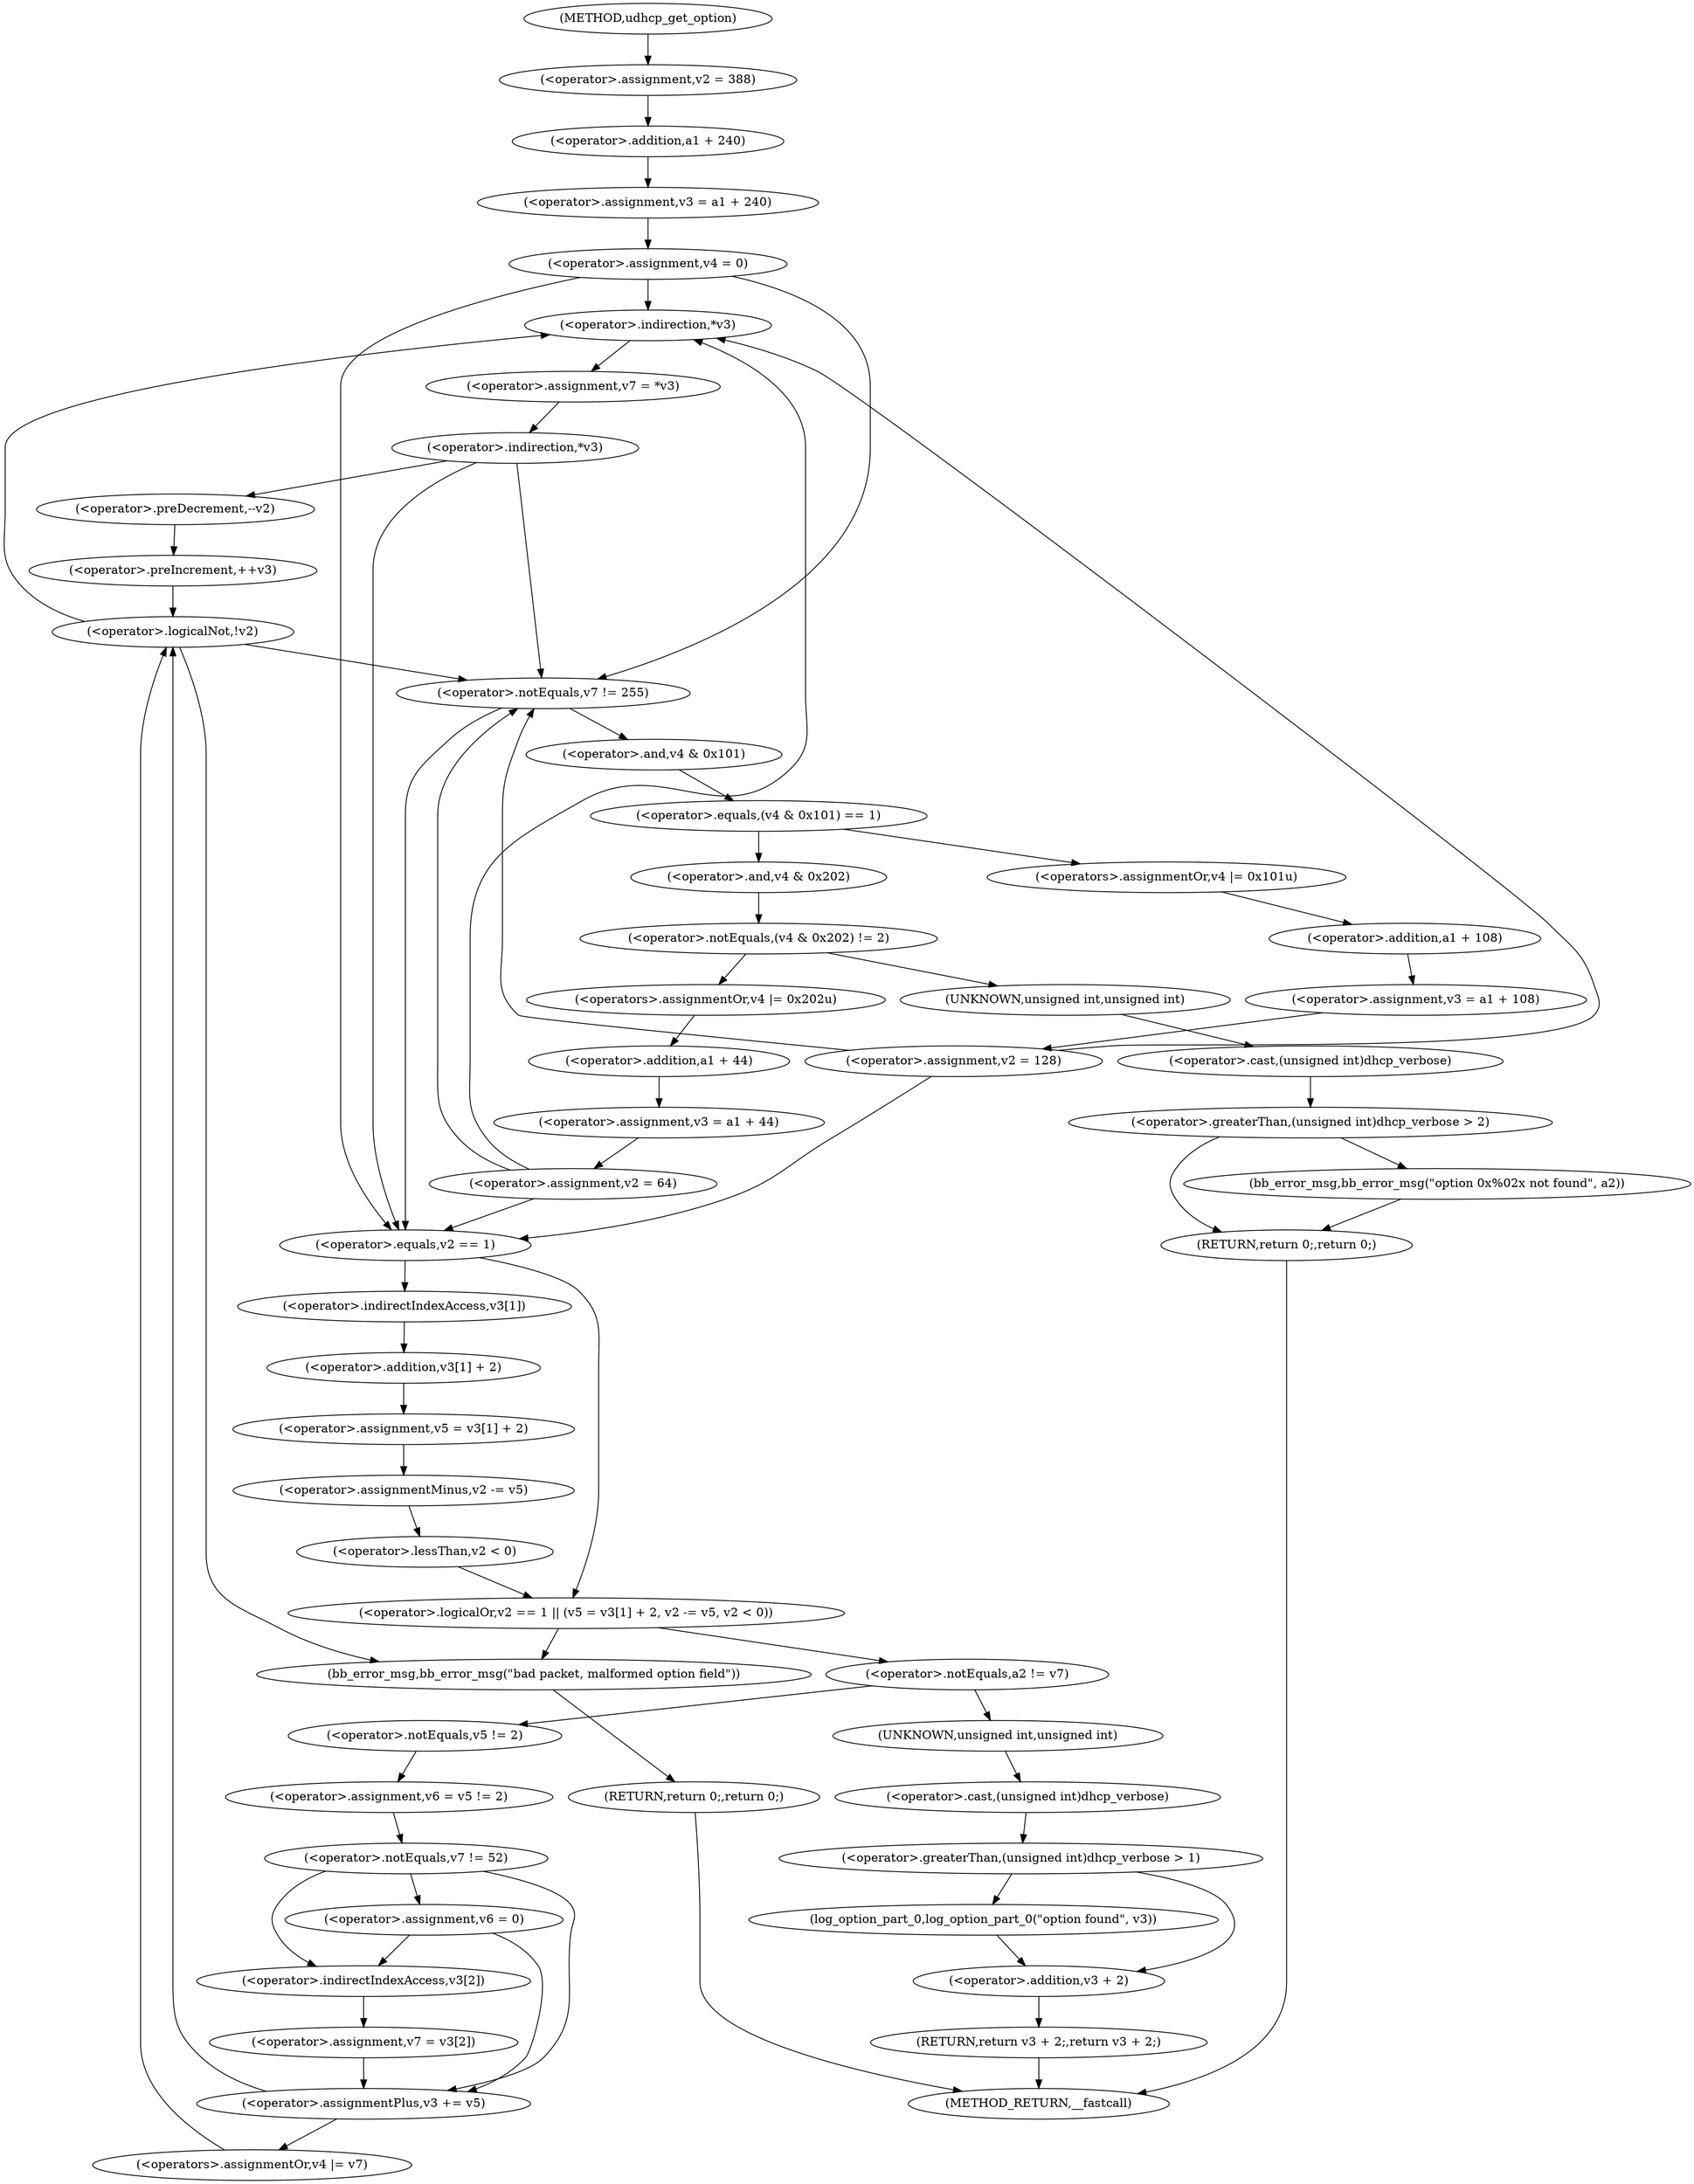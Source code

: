 digraph udhcp_get_option {  
"1000117" [label = "(<operator>.assignment,v2 = 388)" ]
"1000120" [label = "(<operator>.assignment,v3 = a1 + 240)" ]
"1000122" [label = "(<operator>.addition,a1 + 240)" ]
"1000125" [label = "(<operator>.assignment,v4 = 0)" ]
"1000134" [label = "(<operator>.assignment,v7 = *v3)" ]
"1000136" [label = "(<operator>.indirection,*v3)" ]
"1000139" [label = "(<operator>.indirection,*v3)" ]
"1000142" [label = "(<operator>.preDecrement,--v2)" ]
"1000144" [label = "(<operator>.preIncrement,++v3)" ]
"1000148" [label = "(<operator>.logicalNot,!v2)" ]
"1000152" [label = "(<operator>.notEquals,v7 != 255)" ]
"1000157" [label = "(<operator>.equals,(v4 & 0x101) == 1)" ]
"1000158" [label = "(<operator>.and,v4 & 0x101)" ]
"1000163" [label = "(<operators>.assignmentOr,v4 |= 0x101u)" ]
"1000166" [label = "(<operator>.assignment,v3 = a1 + 108)" ]
"1000168" [label = "(<operator>.addition,a1 + 108)" ]
"1000171" [label = "(<operator>.assignment,v2 = 128)" ]
"1000177" [label = "(<operator>.notEquals,(v4 & 0x202) != 2)" ]
"1000178" [label = "(<operator>.and,v4 & 0x202)" ]
"1000184" [label = "(<operator>.greaterThan,(unsigned int)dhcp_verbose > 2)" ]
"1000185" [label = "(<operator>.cast,(unsigned int)dhcp_verbose)" ]
"1000186" [label = "(UNKNOWN,unsigned int,unsigned int)" ]
"1000189" [label = "(bb_error_msg,bb_error_msg(\"option 0x%02x not found\", a2))" ]
"1000192" [label = "(RETURN,return 0;,return 0;)" ]
"1000194" [label = "(<operators>.assignmentOr,v4 |= 0x202u)" ]
"1000197" [label = "(<operator>.assignment,v3 = a1 + 44)" ]
"1000199" [label = "(<operator>.addition,a1 + 44)" ]
"1000202" [label = "(<operator>.assignment,v2 = 64)" ]
"1000206" [label = "(<operator>.logicalOr,v2 == 1 || (v5 = v3[1] + 2, v2 -= v5, v2 < 0))" ]
"1000207" [label = "(<operator>.equals,v2 == 1)" ]
"1000211" [label = "(<operator>.assignment,v5 = v3[1] + 2)" ]
"1000213" [label = "(<operator>.addition,v3[1] + 2)" ]
"1000214" [label = "(<operator>.indirectIndexAccess,v3[1])" ]
"1000219" [label = "(<operator>.assignmentMinus,v2 -= v5)" ]
"1000222" [label = "(<operator>.lessThan,v2 < 0)" ]
"1000227" [label = "(bb_error_msg,bb_error_msg(\"bad packet, malformed option field\"))" ]
"1000229" [label = "(RETURN,return 0;,return 0;)" ]
"1000232" [label = "(<operator>.notEquals,a2 != v7)" ]
"1000236" [label = "(<operator>.assignment,v6 = v5 != 2)" ]
"1000238" [label = "(<operator>.notEquals,v5 != 2)" ]
"1000242" [label = "(<operator>.notEquals,v7 != 52)" ]
"1000245" [label = "(<operator>.assignment,v6 = 0)" ]
"1000250" [label = "(<operator>.assignment,v7 = v3[2])" ]
"1000252" [label = "(<operator>.indirectIndexAccess,v3[2])" ]
"1000255" [label = "(<operator>.assignmentPlus,v3 += v5)" ]
"1000260" [label = "(<operators>.assignmentOr,v4 |= v7)" ]
"1000265" [label = "(<operator>.greaterThan,(unsigned int)dhcp_verbose > 1)" ]
"1000266" [label = "(<operator>.cast,(unsigned int)dhcp_verbose)" ]
"1000267" [label = "(UNKNOWN,unsigned int,unsigned int)" ]
"1000270" [label = "(log_option_part_0,log_option_part_0(\"option found\", v3))" ]
"1000273" [label = "(RETURN,return v3 + 2;,return v3 + 2;)" ]
"1000274" [label = "(<operator>.addition,v3 + 2)" ]
"1000107" [label = "(METHOD,udhcp_get_option)" ]
"1000277" [label = "(METHOD_RETURN,__fastcall)" ]
  "1000117" -> "1000122" 
  "1000120" -> "1000125" 
  "1000122" -> "1000120" 
  "1000125" -> "1000136" 
  "1000125" -> "1000152" 
  "1000125" -> "1000207" 
  "1000134" -> "1000139" 
  "1000136" -> "1000134" 
  "1000139" -> "1000152" 
  "1000139" -> "1000207" 
  "1000139" -> "1000142" 
  "1000142" -> "1000144" 
  "1000144" -> "1000148" 
  "1000148" -> "1000136" 
  "1000148" -> "1000152" 
  "1000148" -> "1000227" 
  "1000152" -> "1000207" 
  "1000152" -> "1000158" 
  "1000157" -> "1000163" 
  "1000157" -> "1000178" 
  "1000158" -> "1000157" 
  "1000163" -> "1000168" 
  "1000166" -> "1000171" 
  "1000168" -> "1000166" 
  "1000171" -> "1000136" 
  "1000171" -> "1000152" 
  "1000171" -> "1000207" 
  "1000177" -> "1000186" 
  "1000177" -> "1000194" 
  "1000178" -> "1000177" 
  "1000184" -> "1000189" 
  "1000184" -> "1000192" 
  "1000185" -> "1000184" 
  "1000186" -> "1000185" 
  "1000189" -> "1000192" 
  "1000192" -> "1000277" 
  "1000194" -> "1000199" 
  "1000197" -> "1000202" 
  "1000199" -> "1000197" 
  "1000202" -> "1000136" 
  "1000202" -> "1000152" 
  "1000202" -> "1000207" 
  "1000206" -> "1000227" 
  "1000206" -> "1000232" 
  "1000207" -> "1000206" 
  "1000207" -> "1000214" 
  "1000211" -> "1000219" 
  "1000213" -> "1000211" 
  "1000214" -> "1000213" 
  "1000219" -> "1000222" 
  "1000222" -> "1000206" 
  "1000227" -> "1000229" 
  "1000229" -> "1000277" 
  "1000232" -> "1000267" 
  "1000232" -> "1000238" 
  "1000236" -> "1000242" 
  "1000238" -> "1000236" 
  "1000242" -> "1000245" 
  "1000242" -> "1000252" 
  "1000242" -> "1000255" 
  "1000245" -> "1000252" 
  "1000245" -> "1000255" 
  "1000250" -> "1000255" 
  "1000252" -> "1000250" 
  "1000255" -> "1000260" 
  "1000255" -> "1000148" 
  "1000260" -> "1000148" 
  "1000265" -> "1000270" 
  "1000265" -> "1000274" 
  "1000266" -> "1000265" 
  "1000267" -> "1000266" 
  "1000270" -> "1000274" 
  "1000273" -> "1000277" 
  "1000274" -> "1000273" 
  "1000107" -> "1000117" 
}
